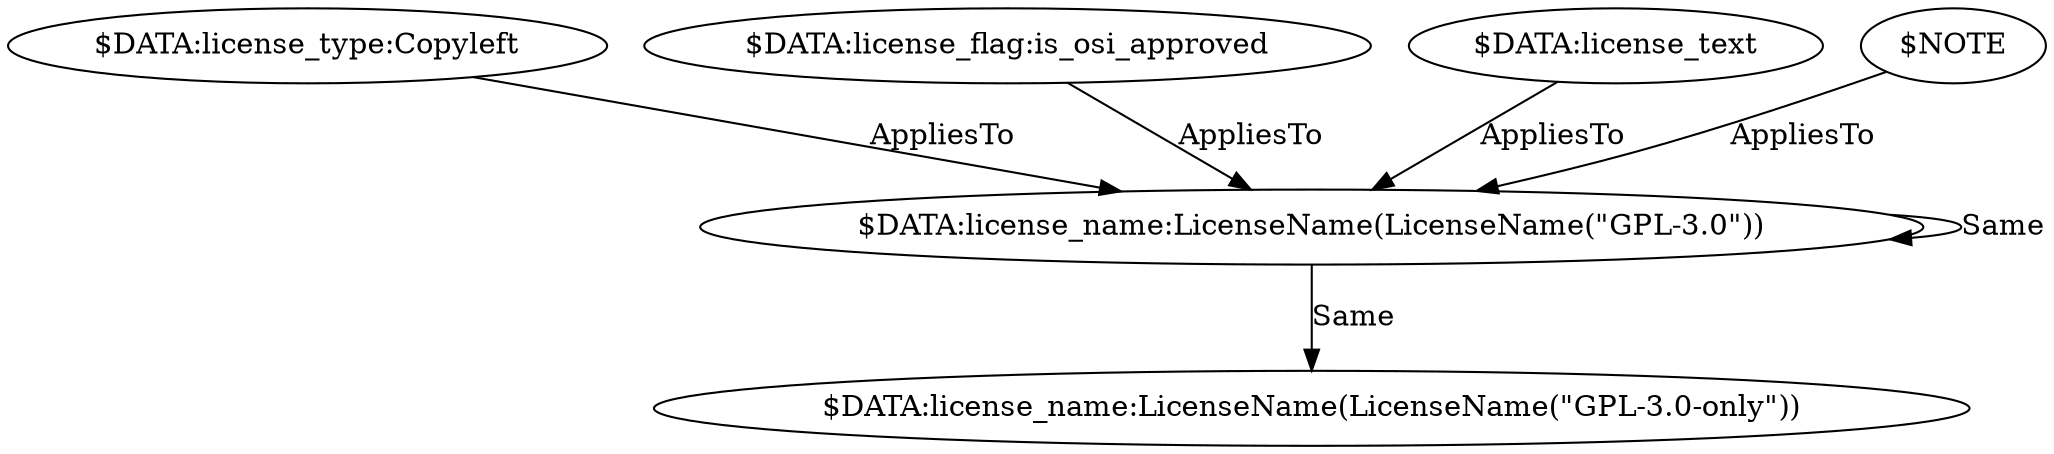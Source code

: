 digraph {
    41 [ label = "$DATA:license_type:Copyleft" ]
    88 [ label = "$DATA:license_flag:is_osi_approved" ]
    3300 [ label = "$DATA:license_name:LicenseName(LicenseName(\"GPL-3.0-only\"))" ]
    3303 [ label = "$DATA:license_name:LicenseName(LicenseName(\"GPL-3.0\"))" ]
    3304 [ label = "$DATA:license_text" ]
    3305 [ label = "$NOTE" ]
    3303 -> 3300 [ label = "Same" ]
    3303 -> 3303 [ label = "Same" ]
    41 -> 3303 [ label = "AppliesTo" ]
    3304 -> 3303 [ label = "AppliesTo" ]
    88 -> 3303 [ label = "AppliesTo" ]
    3305 -> 3303 [ label = "AppliesTo" ]
}
